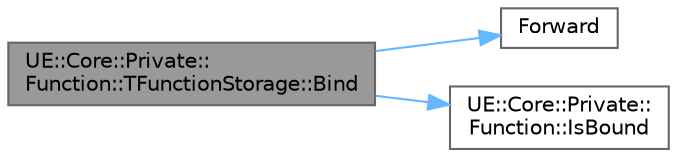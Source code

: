 digraph "UE::Core::Private::Function::TFunctionStorage::Bind"
{
 // INTERACTIVE_SVG=YES
 // LATEX_PDF_SIZE
  bgcolor="transparent";
  edge [fontname=Helvetica,fontsize=10,labelfontname=Helvetica,labelfontsize=10];
  node [fontname=Helvetica,fontsize=10,shape=box,height=0.2,width=0.4];
  rankdir="LR";
  Node1 [id="Node000001",label="UE::Core::Private::\lFunction::TFunctionStorage::Bind",height=0.2,width=0.4,color="gray40", fillcolor="grey60", style="filled", fontcolor="black",tooltip=" "];
  Node1 -> Node2 [id="edge1_Node000001_Node000002",color="steelblue1",style="solid",tooltip=" "];
  Node2 [id="Node000002",label="Forward",height=0.2,width=0.4,color="grey40", fillcolor="white", style="filled",URL="$d4/d24/UnrealTemplate_8h.html#a68f280c1d561a8899a1e9e3ea8405d00",tooltip="Forward will cast a reference to an rvalue reference."];
  Node1 -> Node3 [id="edge2_Node000001_Node000003",color="steelblue1",style="solid",tooltip=" "];
  Node3 [id="Node000003",label="UE::Core::Private::\lFunction::IsBound",height=0.2,width=0.4,color="grey40", fillcolor="white", style="filled",URL="$db/d26/namespaceUE_1_1Core_1_1Private_1_1Function.html#accb887ceda795195549588fa4f782cd1",tooltip=" "];
}
